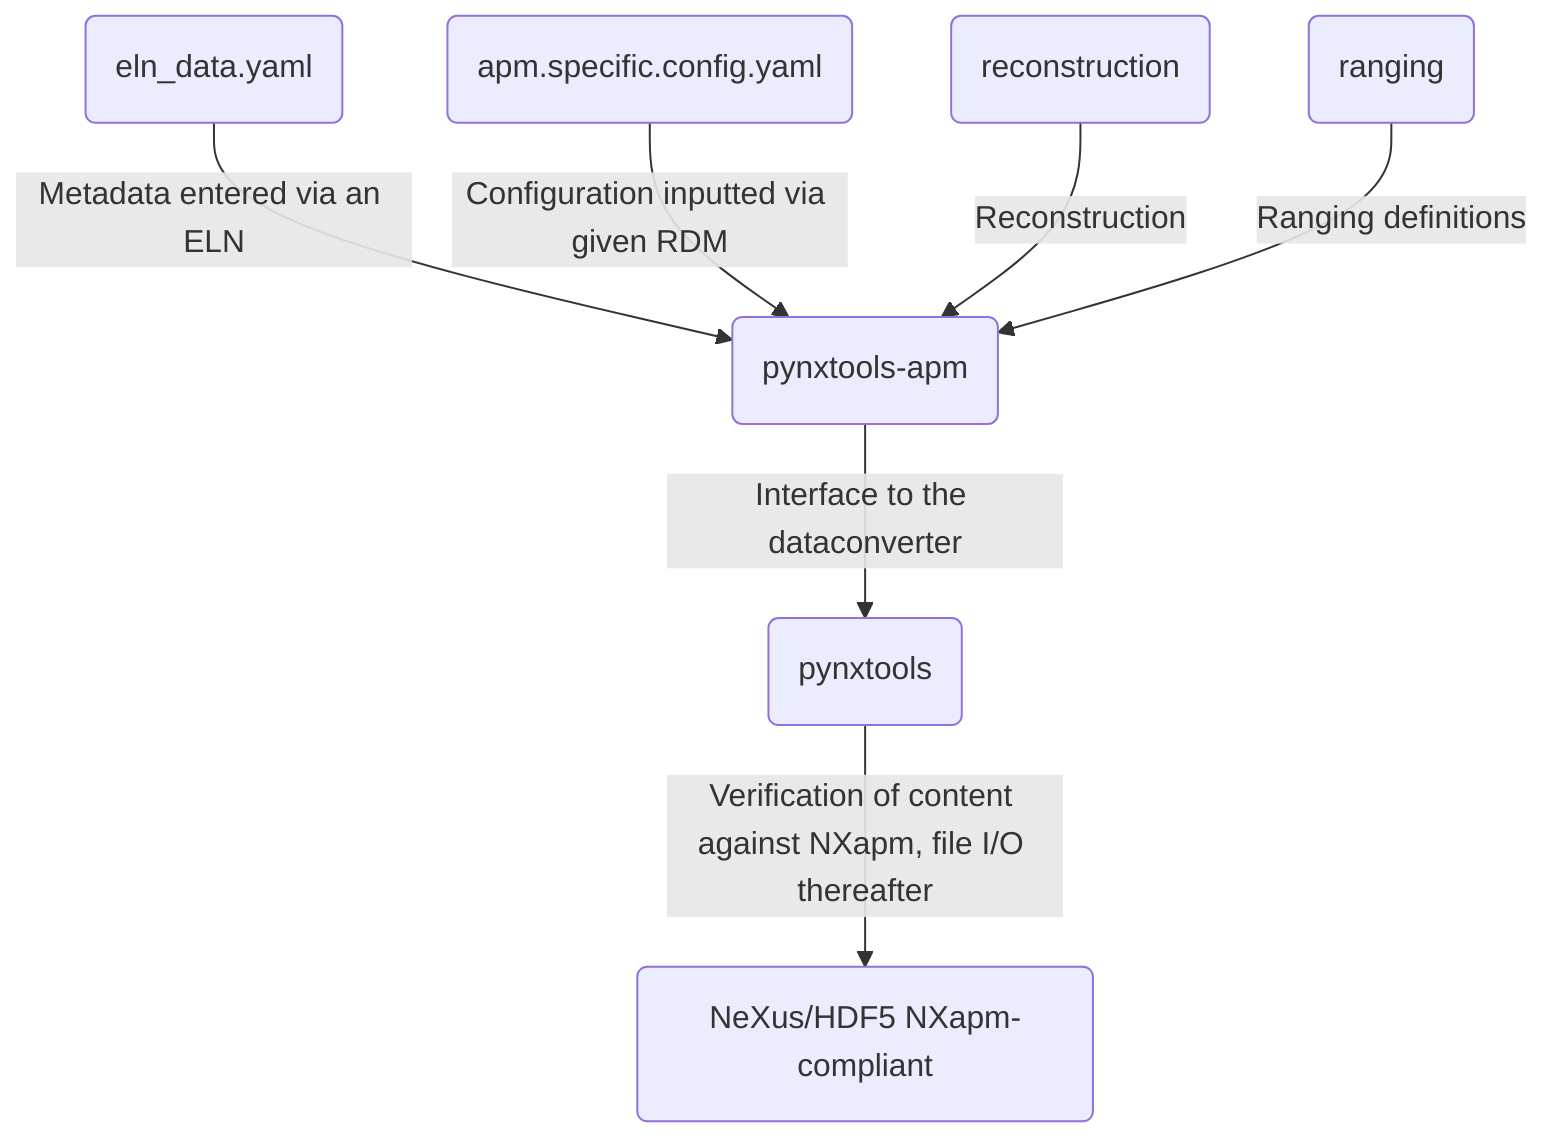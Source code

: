 flowchart TD
    ELN(eln_data.yaml) -->|Metadata entered via an ELN| APM(pynxtools-apm)
    CFG(apm.specific.config.yaml) --> | Configuration inputted via given RDM| APM
    RECON(reconstruction) -->|Reconstruction| APM
    RANGE(ranging) -->|Ranging definitions| APM
    APM --> |Interface to the dataconverter| DCONV(pynxtools)
    DCONV --> |Verification of content against NXapm, file I/O thereafter| NXS(NeXus/HDF5 NXapm-compliant)
